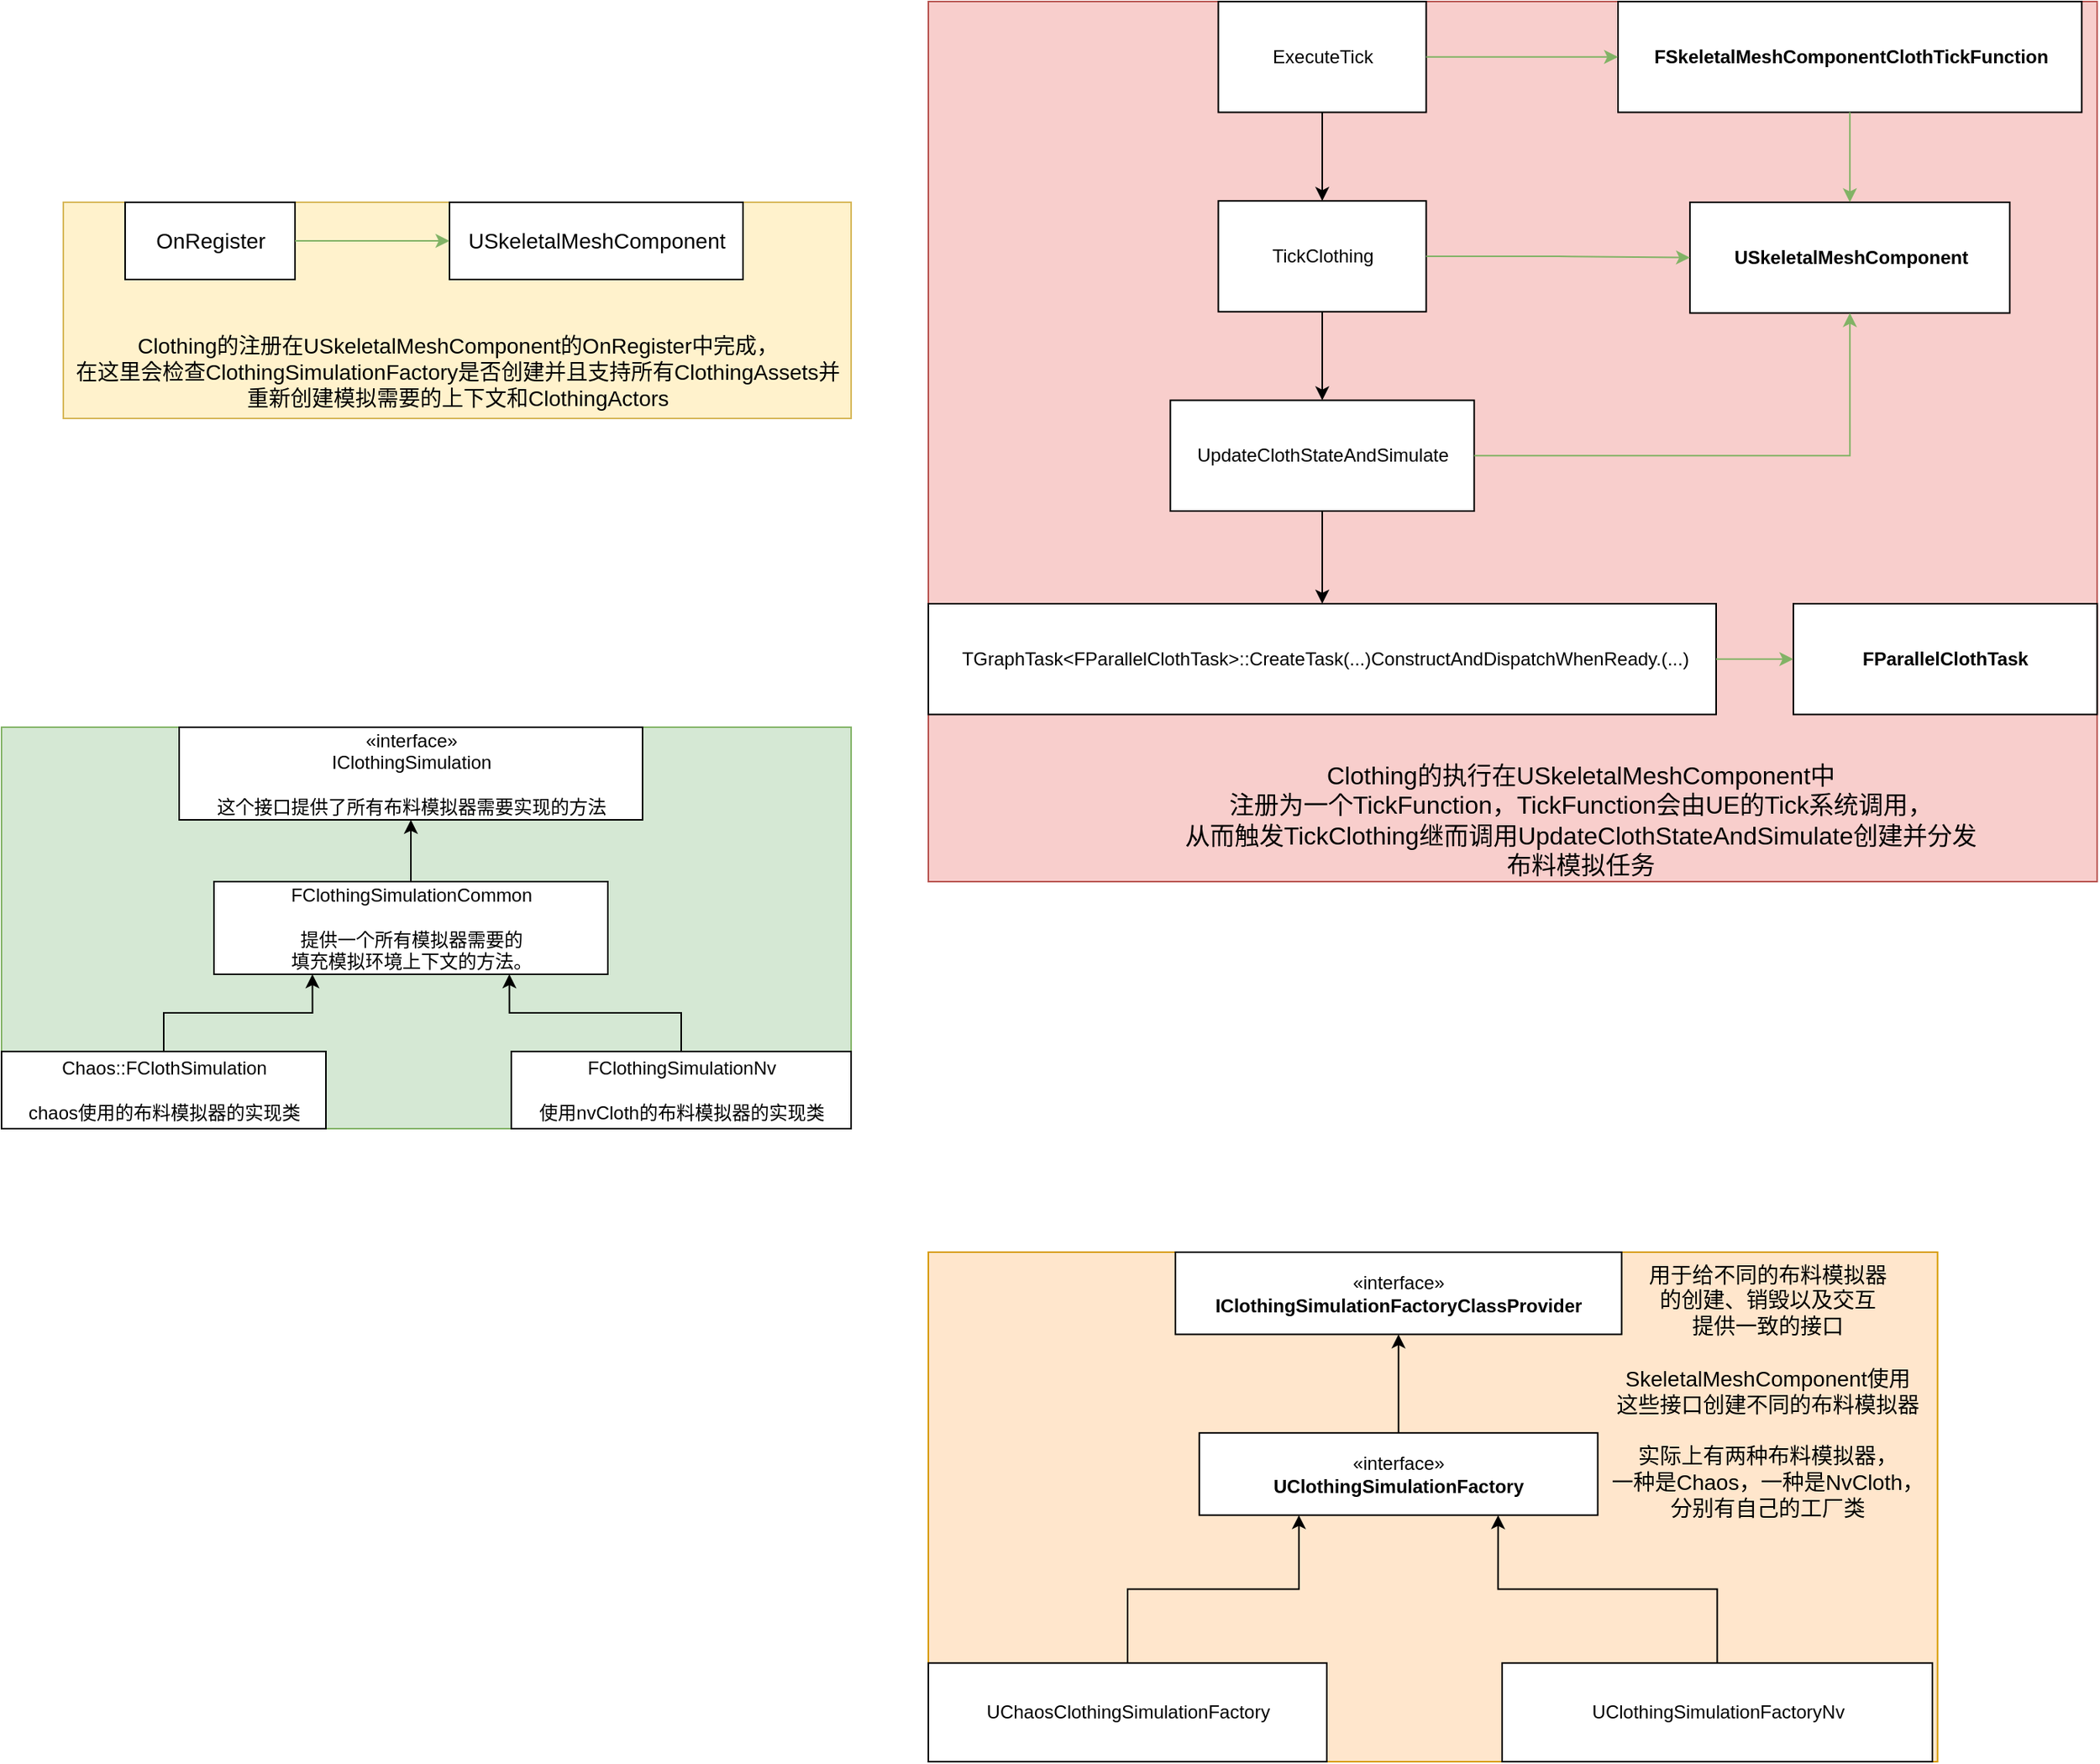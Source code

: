 <mxfile version="16.6.7" type="github">
  <diagram id="C5RBs43oDa-KdzZeNtuy" name="Page-1">
    <mxGraphModel dx="1920" dy="1042" grid="1" gridSize="10" guides="1" tooltips="1" connect="1" arrows="1" fold="1" page="1" pageScale="1" pageWidth="827" pageHeight="1169" math="0" shadow="0">
      <root>
        <mxCell id="WIyWlLk6GJQsqaUBKTNV-0" />
        <mxCell id="WIyWlLk6GJQsqaUBKTNV-1" parent="WIyWlLk6GJQsqaUBKTNV-0" />
        <mxCell id="UFxITwJpjcm45uS_SykQ-14" value="" style="group;fillColor=#ffe6cc;strokeColor=#d79b00;" parent="WIyWlLk6GJQsqaUBKTNV-1" vertex="1" connectable="0">
          <mxGeometry x="740" y="870" width="653.33" height="330" as="geometry" />
        </mxCell>
        <mxCell id="UFxITwJpjcm45uS_SykQ-7" value="«interface»&lt;br&gt;&lt;b&gt;UClothingSimulationFactory&lt;/b&gt;" style="html=1;" parent="UFxITwJpjcm45uS_SykQ-14" vertex="1">
          <mxGeometry x="175.397" y="117.097" width="257.937" height="53.226" as="geometry" />
        </mxCell>
        <mxCell id="UFxITwJpjcm45uS_SykQ-8" value="«interface»&lt;br&gt;&lt;b&gt;IClothingSimulationFactoryClassProvider&lt;/b&gt;" style="html=1;" parent="UFxITwJpjcm45uS_SykQ-14" vertex="1">
          <mxGeometry x="159.921" width="288.889" height="53.226" as="geometry" />
        </mxCell>
        <mxCell id="UFxITwJpjcm45uS_SykQ-9" style="edgeStyle=orthogonalEdgeStyle;rounded=0;orthogonalLoop=1;jettySize=auto;html=1;exitX=0.5;exitY=0;exitDx=0;exitDy=0;entryX=0.5;entryY=1;entryDx=0;entryDy=0;" parent="UFxITwJpjcm45uS_SykQ-14" source="UFxITwJpjcm45uS_SykQ-7" target="UFxITwJpjcm45uS_SykQ-8" edge="1">
          <mxGeometry relative="1" as="geometry" />
        </mxCell>
        <mxCell id="UFxITwJpjcm45uS_SykQ-11" style="edgeStyle=orthogonalEdgeStyle;rounded=0;orthogonalLoop=1;jettySize=auto;html=1;exitX=0.5;exitY=0;exitDx=0;exitDy=0;entryX=0.25;entryY=1;entryDx=0;entryDy=0;" parent="UFxITwJpjcm45uS_SykQ-14" source="UFxITwJpjcm45uS_SykQ-10" target="UFxITwJpjcm45uS_SykQ-7" edge="1">
          <mxGeometry relative="1" as="geometry" />
        </mxCell>
        <mxCell id="UFxITwJpjcm45uS_SykQ-10" value="UChaosClothingSimulationFactory" style="html=1;" parent="UFxITwJpjcm45uS_SykQ-14" vertex="1">
          <mxGeometry y="266.129" width="257.937" height="63.871" as="geometry" />
        </mxCell>
        <mxCell id="UFxITwJpjcm45uS_SykQ-13" style="edgeStyle=orthogonalEdgeStyle;rounded=0;orthogonalLoop=1;jettySize=auto;html=1;entryX=0.75;entryY=1;entryDx=0;entryDy=0;" parent="UFxITwJpjcm45uS_SykQ-14" source="UFxITwJpjcm45uS_SykQ-12" target="UFxITwJpjcm45uS_SykQ-7" edge="1">
          <mxGeometry relative="1" as="geometry" />
        </mxCell>
        <mxCell id="UFxITwJpjcm45uS_SykQ-12" value="UClothingSimulationFactoryNv" style="html=1;" parent="UFxITwJpjcm45uS_SykQ-14" vertex="1">
          <mxGeometry x="371.429" y="266.129" width="278.571" height="63.871" as="geometry" />
        </mxCell>
        <mxCell id="UFxITwJpjcm45uS_SykQ-15" value="用于给不同的布料模拟器&lt;br style=&quot;font-size: 14px;&quot;&gt;的创建、销毁以及交互&lt;br style=&quot;font-size: 14px;&quot;&gt;提供一致的接口&lt;br style=&quot;font-size: 14px;&quot;&gt;&lt;br style=&quot;font-size: 14px;&quot;&gt;SkeletalMeshComponent使用&lt;br style=&quot;font-size: 14px;&quot;&gt;这些接口创建不同的布料模拟器&lt;br style=&quot;font-size: 14px;&quot;&gt;&lt;br style=&quot;font-size: 14px;&quot;&gt;实际上有两种布料模拟器，&lt;br style=&quot;font-size: 14px;&quot;&gt;一种是Chaos，一种是NvCloth，&lt;br style=&quot;font-size: 14px;&quot;&gt;分别有自己的工厂类" style="text;html=1;align=center;verticalAlign=middle;resizable=0;points=[];autosize=1;strokeColor=none;fillColor=none;fontSize=14;" parent="UFxITwJpjcm45uS_SykQ-14" vertex="1">
          <mxGeometry x="433.33" width="220" height="180" as="geometry" />
        </mxCell>
        <mxCell id="UFxITwJpjcm45uS_SykQ-26" value="" style="group;fillColor=#d5e8d4;strokeColor=#82b366;" parent="WIyWlLk6GJQsqaUBKTNV-1" vertex="1" connectable="0">
          <mxGeometry x="140" y="530" width="550" height="260" as="geometry" />
        </mxCell>
        <mxCell id="UFxITwJpjcm45uS_SykQ-20" value="FClothingSimulationCommon&lt;br&gt;&lt;br&gt;提供一个所有模拟器需要的&lt;br&gt;填充模拟环境上下文的方法。&lt;br&gt;" style="html=1;" parent="UFxITwJpjcm45uS_SykQ-26" vertex="1">
          <mxGeometry x="137.5" y="100" width="255" height="60" as="geometry" />
        </mxCell>
        <mxCell id="UFxITwJpjcm45uS_SykQ-16" value="«interface»&lt;br&gt;IClothingSimulation&lt;br&gt;&lt;br&gt;这个接口提供了所有布料模拟器需要实现的方法" style="html=1;" parent="UFxITwJpjcm45uS_SykQ-26" vertex="1">
          <mxGeometry x="115" width="300" height="60" as="geometry" />
        </mxCell>
        <mxCell id="UFxITwJpjcm45uS_SykQ-21" style="edgeStyle=orthogonalEdgeStyle;rounded=0;orthogonalLoop=1;jettySize=auto;html=1;entryX=0.5;entryY=1;entryDx=0;entryDy=0;" parent="UFxITwJpjcm45uS_SykQ-26" source="UFxITwJpjcm45uS_SykQ-20" target="UFxITwJpjcm45uS_SykQ-16" edge="1">
          <mxGeometry relative="1" as="geometry" />
        </mxCell>
        <mxCell id="UFxITwJpjcm45uS_SykQ-24" style="edgeStyle=orthogonalEdgeStyle;rounded=0;orthogonalLoop=1;jettySize=auto;html=1;entryX=0.25;entryY=1;entryDx=0;entryDy=0;" parent="UFxITwJpjcm45uS_SykQ-26" source="UFxITwJpjcm45uS_SykQ-22" target="UFxITwJpjcm45uS_SykQ-20" edge="1">
          <mxGeometry relative="1" as="geometry" />
        </mxCell>
        <mxCell id="UFxITwJpjcm45uS_SykQ-22" value="Chaos::FClothSimulation&lt;br&gt;&lt;br&gt;chaos使用的布料模拟器的实现类" style="html=1;" parent="UFxITwJpjcm45uS_SykQ-26" vertex="1">
          <mxGeometry y="210" width="210" height="50" as="geometry" />
        </mxCell>
        <mxCell id="UFxITwJpjcm45uS_SykQ-25" style="edgeStyle=orthogonalEdgeStyle;rounded=0;orthogonalLoop=1;jettySize=auto;html=1;entryX=0.75;entryY=1;entryDx=0;entryDy=0;" parent="UFxITwJpjcm45uS_SykQ-26" source="UFxITwJpjcm45uS_SykQ-23" target="UFxITwJpjcm45uS_SykQ-20" edge="1">
          <mxGeometry relative="1" as="geometry" />
        </mxCell>
        <mxCell id="UFxITwJpjcm45uS_SykQ-23" value="FClothingSimulationNv&lt;br&gt;&lt;br&gt;使用nvCloth的布料模拟器的实现类" style="html=1;" parent="UFxITwJpjcm45uS_SykQ-26" vertex="1">
          <mxGeometry x="330" y="210" width="220" height="50" as="geometry" />
        </mxCell>
        <mxCell id="OkXZC-aaNVTLVCNhO-GQ-28" value="" style="group;fillColor=#fff2cc;strokeColor=#d6b656;" vertex="1" connectable="0" parent="WIyWlLk6GJQsqaUBKTNV-1">
          <mxGeometry x="180" y="190" width="510" height="140" as="geometry" />
        </mxCell>
        <mxCell id="OkXZC-aaNVTLVCNhO-GQ-24" value="OnRegister" style="html=1;fontSize=14;" vertex="1" parent="OkXZC-aaNVTLVCNhO-GQ-28">
          <mxGeometry x="40" width="110" height="50" as="geometry" />
        </mxCell>
        <mxCell id="OkXZC-aaNVTLVCNhO-GQ-25" value="USkeletalMeshComponent" style="html=1;fontSize=14;" vertex="1" parent="OkXZC-aaNVTLVCNhO-GQ-28">
          <mxGeometry x="250" width="190" height="50" as="geometry" />
        </mxCell>
        <mxCell id="OkXZC-aaNVTLVCNhO-GQ-26" style="edgeStyle=orthogonalEdgeStyle;rounded=0;orthogonalLoop=1;jettySize=auto;html=1;exitX=1;exitY=0.5;exitDx=0;exitDy=0;entryX=0;entryY=0.5;entryDx=0;entryDy=0;fontSize=14;fillColor=#d5e8d4;strokeColor=#82b366;" edge="1" parent="OkXZC-aaNVTLVCNhO-GQ-28" source="OkXZC-aaNVTLVCNhO-GQ-24" target="OkXZC-aaNVTLVCNhO-GQ-25">
          <mxGeometry relative="1" as="geometry" />
        </mxCell>
        <mxCell id="OkXZC-aaNVTLVCNhO-GQ-27" value="Clothing的注册在USkeletalMeshComponent的OnRegister中完成，&lt;br&gt;在这里会检查ClothingSimulationFactory是否创建并且支持所有ClothingAssets并&lt;br&gt;重新创建模拟需要的上下文和ClothingActors&lt;br&gt;" style="text;html=1;align=center;verticalAlign=middle;resizable=0;points=[];autosize=1;strokeColor=none;fillColor=none;fontSize=14;" vertex="1" parent="OkXZC-aaNVTLVCNhO-GQ-28">
          <mxGeometry y="80" width="510" height="60" as="geometry" />
        </mxCell>
        <mxCell id="OkXZC-aaNVTLVCNhO-GQ-36" value="" style="group;fillColor=#f8cecc;strokeColor=#b85450;" vertex="1" connectable="0" parent="WIyWlLk6GJQsqaUBKTNV-1">
          <mxGeometry x="740" y="60" width="756.667" height="570" as="geometry" />
        </mxCell>
        <mxCell id="OkXZC-aaNVTLVCNhO-GQ-2" value="ExecuteTick" style="html=1;" vertex="1" parent="OkXZC-aaNVTLVCNhO-GQ-36">
          <mxGeometry x="187.723" width="134.561" height="71.739" as="geometry" />
        </mxCell>
        <mxCell id="OkXZC-aaNVTLVCNhO-GQ-3" value="TickClothing" style="html=1;" vertex="1" parent="OkXZC-aaNVTLVCNhO-GQ-36">
          <mxGeometry x="187.723" y="129.13" width="134.561" height="71.739" as="geometry" />
        </mxCell>
        <mxCell id="OkXZC-aaNVTLVCNhO-GQ-5" value="UpdateClothStateAndSimulate" style="html=1;" vertex="1" parent="OkXZC-aaNVTLVCNhO-GQ-36">
          <mxGeometry x="156.67" y="258.261" width="196.667" height="71.739" as="geometry" />
        </mxCell>
        <mxCell id="OkXZC-aaNVTLVCNhO-GQ-7" value="&lt;b&gt;FSkeletalMeshComponentClothTickFunction&lt;/b&gt;" style="html=1;" vertex="1" parent="OkXZC-aaNVTLVCNhO-GQ-36">
          <mxGeometry x="446.495" width="300.175" height="71.739" as="geometry" />
        </mxCell>
        <mxCell id="OkXZC-aaNVTLVCNhO-GQ-9" style="edgeStyle=orthogonalEdgeStyle;rounded=0;orthogonalLoop=1;jettySize=auto;html=1;exitX=1;exitY=0.5;exitDx=0;exitDy=0;entryX=0;entryY=0.5;entryDx=0;entryDy=0;fillColor=#d5e8d4;strokeColor=#82b366;" edge="1" parent="OkXZC-aaNVTLVCNhO-GQ-36" source="OkXZC-aaNVTLVCNhO-GQ-2" target="OkXZC-aaNVTLVCNhO-GQ-7">
          <mxGeometry relative="1" as="geometry" />
        </mxCell>
        <mxCell id="OkXZC-aaNVTLVCNhO-GQ-10" value="&lt;b&gt;USkeletalMeshComponent&lt;/b&gt;" style="html=1;" vertex="1" parent="OkXZC-aaNVTLVCNhO-GQ-36">
          <mxGeometry x="493.074" y="130.0" width="207.018" height="71.739" as="geometry" />
        </mxCell>
        <mxCell id="OkXZC-aaNVTLVCNhO-GQ-16" style="edgeStyle=orthogonalEdgeStyle;rounded=0;orthogonalLoop=1;jettySize=auto;html=1;exitX=1;exitY=0.5;exitDx=0;exitDy=0;entryX=0;entryY=0.5;entryDx=0;entryDy=0;fillColor=#d5e8d4;strokeColor=#82b366;" edge="1" parent="OkXZC-aaNVTLVCNhO-GQ-36" source="OkXZC-aaNVTLVCNhO-GQ-3" target="OkXZC-aaNVTLVCNhO-GQ-10">
          <mxGeometry relative="1" as="geometry" />
        </mxCell>
        <mxCell id="OkXZC-aaNVTLVCNhO-GQ-17" style="edgeStyle=orthogonalEdgeStyle;rounded=0;orthogonalLoop=1;jettySize=auto;html=1;exitX=1;exitY=0.5;exitDx=0;exitDy=0;entryX=0.5;entryY=1;entryDx=0;entryDy=0;fillColor=#d5e8d4;strokeColor=#82b366;" edge="1" parent="OkXZC-aaNVTLVCNhO-GQ-36" source="OkXZC-aaNVTLVCNhO-GQ-5" target="OkXZC-aaNVTLVCNhO-GQ-10">
          <mxGeometry relative="1" as="geometry" />
        </mxCell>
        <mxCell id="OkXZC-aaNVTLVCNhO-GQ-20" value="Clothing的执行在USkeletalMeshComponent中&lt;br&gt;注册为一个TickFunction，TickFunction会由UE的Tick系统调用，&lt;br&gt;从而触发TickClothing继而调用UpdateClothStateAndSimulate创建并分发&lt;br&gt;布料模拟任务" style="text;html=1;align=center;verticalAlign=middle;resizable=0;points=[];autosize=1;strokeColor=none;fillColor=none;fontSize=16;" vertex="1" parent="OkXZC-aaNVTLVCNhO-GQ-36">
          <mxGeometry x="156.67" y="490" width="530" height="80" as="geometry" />
        </mxCell>
        <mxCell id="OkXZC-aaNVTLVCNhO-GQ-4" style="edgeStyle=orthogonalEdgeStyle;rounded=0;orthogonalLoop=1;jettySize=auto;html=1;entryX=0.5;entryY=0;entryDx=0;entryDy=0;" edge="1" parent="OkXZC-aaNVTLVCNhO-GQ-36" source="OkXZC-aaNVTLVCNhO-GQ-2" target="OkXZC-aaNVTLVCNhO-GQ-3">
          <mxGeometry relative="1" as="geometry" />
        </mxCell>
        <mxCell id="OkXZC-aaNVTLVCNhO-GQ-6" style="edgeStyle=orthogonalEdgeStyle;rounded=0;orthogonalLoop=1;jettySize=auto;html=1;exitX=0.5;exitY=1;exitDx=0;exitDy=0;entryX=0.5;entryY=0;entryDx=0;entryDy=0;" edge="1" parent="OkXZC-aaNVTLVCNhO-GQ-36" source="OkXZC-aaNVTLVCNhO-GQ-3" target="OkXZC-aaNVTLVCNhO-GQ-5">
          <mxGeometry relative="1" as="geometry" />
        </mxCell>
        <mxCell id="OkXZC-aaNVTLVCNhO-GQ-15" value="" style="edgeStyle=orthogonalEdgeStyle;rounded=0;orthogonalLoop=1;jettySize=auto;html=1;fillColor=#d5e8d4;strokeColor=#82b366;" edge="1" parent="OkXZC-aaNVTLVCNhO-GQ-36" source="OkXZC-aaNVTLVCNhO-GQ-7" target="OkXZC-aaNVTLVCNhO-GQ-10">
          <mxGeometry relative="1" as="geometry" />
        </mxCell>
        <mxCell id="OkXZC-aaNVTLVCNhO-GQ-32" value="&amp;nbsp;TGraphTask&amp;lt;FParallelClothTask&amp;gt;::CreateTask(...)ConstructAndDispatchWhenReady.(...)" style="html=1;" vertex="1" parent="OkXZC-aaNVTLVCNhO-GQ-36">
          <mxGeometry y="390" width="510" height="71.74" as="geometry" />
        </mxCell>
        <mxCell id="OkXZC-aaNVTLVCNhO-GQ-33" style="edgeStyle=orthogonalEdgeStyle;rounded=0;orthogonalLoop=1;jettySize=auto;html=1;exitX=0.5;exitY=1;exitDx=0;exitDy=0;entryX=0.5;entryY=0;entryDx=0;entryDy=0;fontSize=14;" edge="1" parent="OkXZC-aaNVTLVCNhO-GQ-36" source="OkXZC-aaNVTLVCNhO-GQ-5" target="OkXZC-aaNVTLVCNhO-GQ-32">
          <mxGeometry relative="1" as="geometry" />
        </mxCell>
        <mxCell id="OkXZC-aaNVTLVCNhO-GQ-34" value="&lt;b&gt;FParallelClothTask&lt;/b&gt;" style="html=1;" vertex="1" parent="OkXZC-aaNVTLVCNhO-GQ-36">
          <mxGeometry x="560" y="390.001" width="196.667" height="71.739" as="geometry" />
        </mxCell>
        <mxCell id="OkXZC-aaNVTLVCNhO-GQ-35" style="edgeStyle=orthogonalEdgeStyle;rounded=0;orthogonalLoop=1;jettySize=auto;html=1;entryX=0;entryY=0.5;entryDx=0;entryDy=0;fontSize=14;fillColor=#d5e8d4;strokeColor=#82b366;" edge="1" parent="OkXZC-aaNVTLVCNhO-GQ-36" source="OkXZC-aaNVTLVCNhO-GQ-32" target="OkXZC-aaNVTLVCNhO-GQ-34">
          <mxGeometry relative="1" as="geometry" />
        </mxCell>
      </root>
    </mxGraphModel>
  </diagram>
</mxfile>
